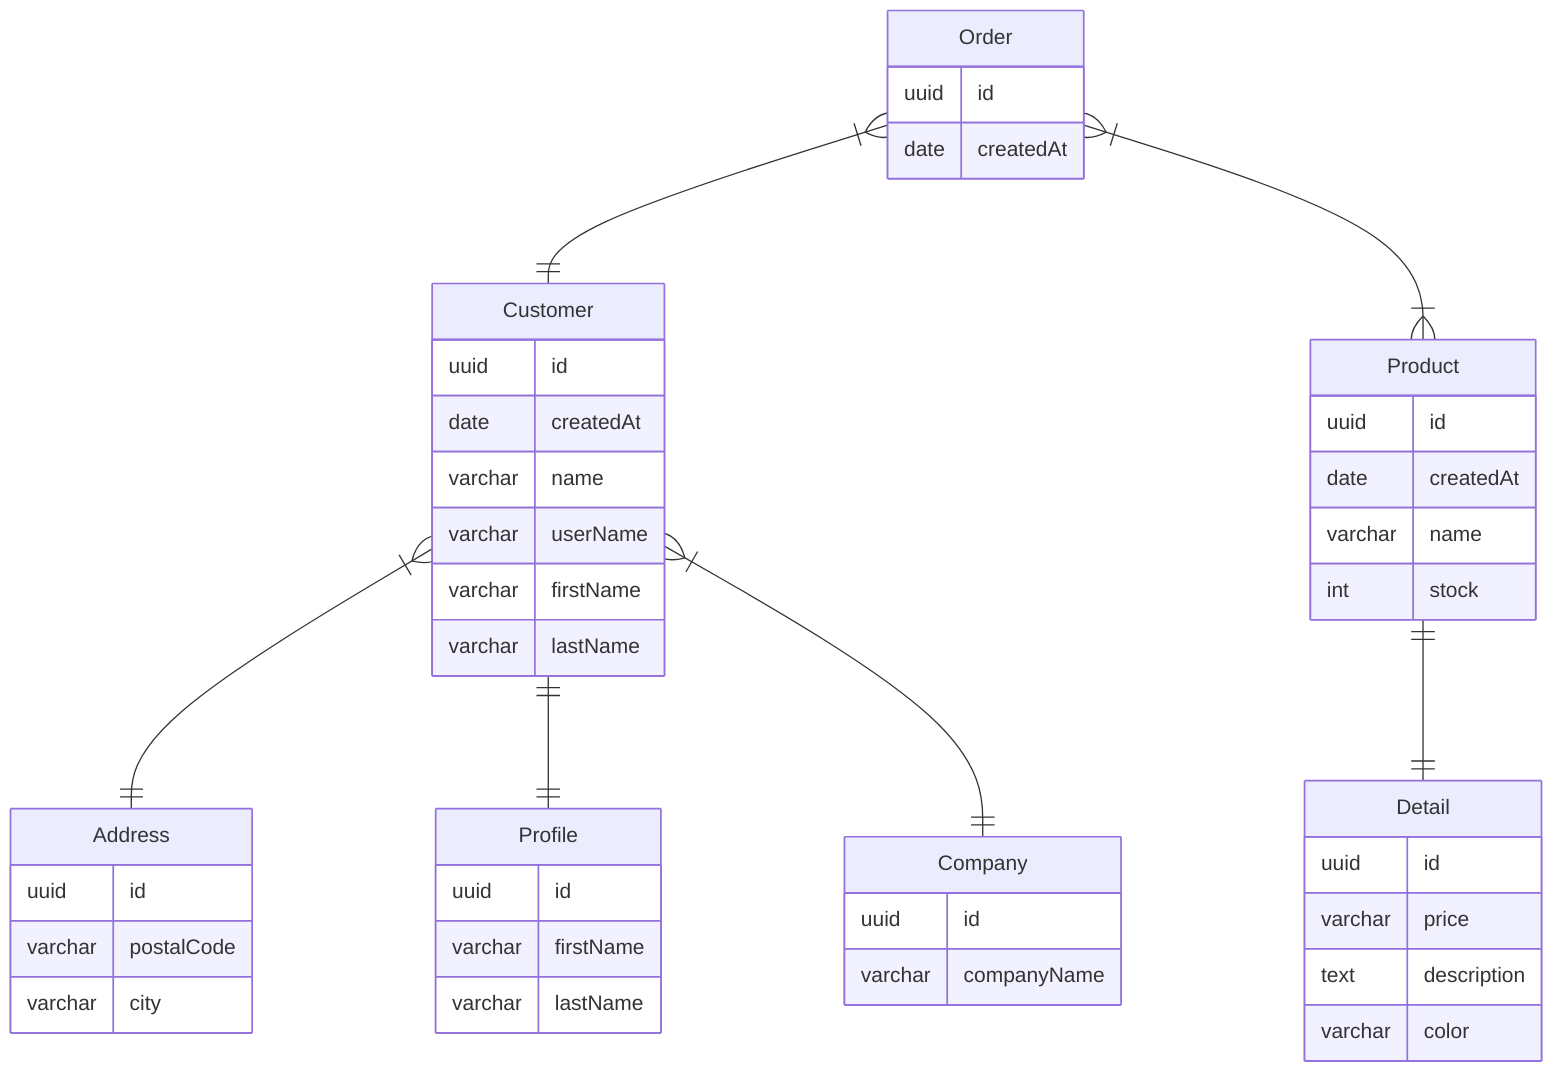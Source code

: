 erDiagram
    Order }|--|| Customer: ""
    Customer }|--|| Address: ""
    Customer ||--|| Profile: ""
    Customer }|--|| Company: ""
    Order }|--|{ Product: ""
    Product ||--|| Detail: ""
    Order {
        uuid id
        date createdAt
    }
    Customer {
        uuid id
        date createdAt
        varchar name
        varchar userName
        varchar firstName
        varchar lastName
    }
    Address {
        uuid id
        varchar postalCode
        varchar city
    }
    Profile {
        uuid id
        varchar firstName
        varchar lastName
    }
    Company {
        uuid id
        varchar companyName
    }
    Product {
        uuid id
        date createdAt
        varchar name
        int stock
    }
    Detail {
        uuid id
        varchar price
        text description
        varchar color
    }